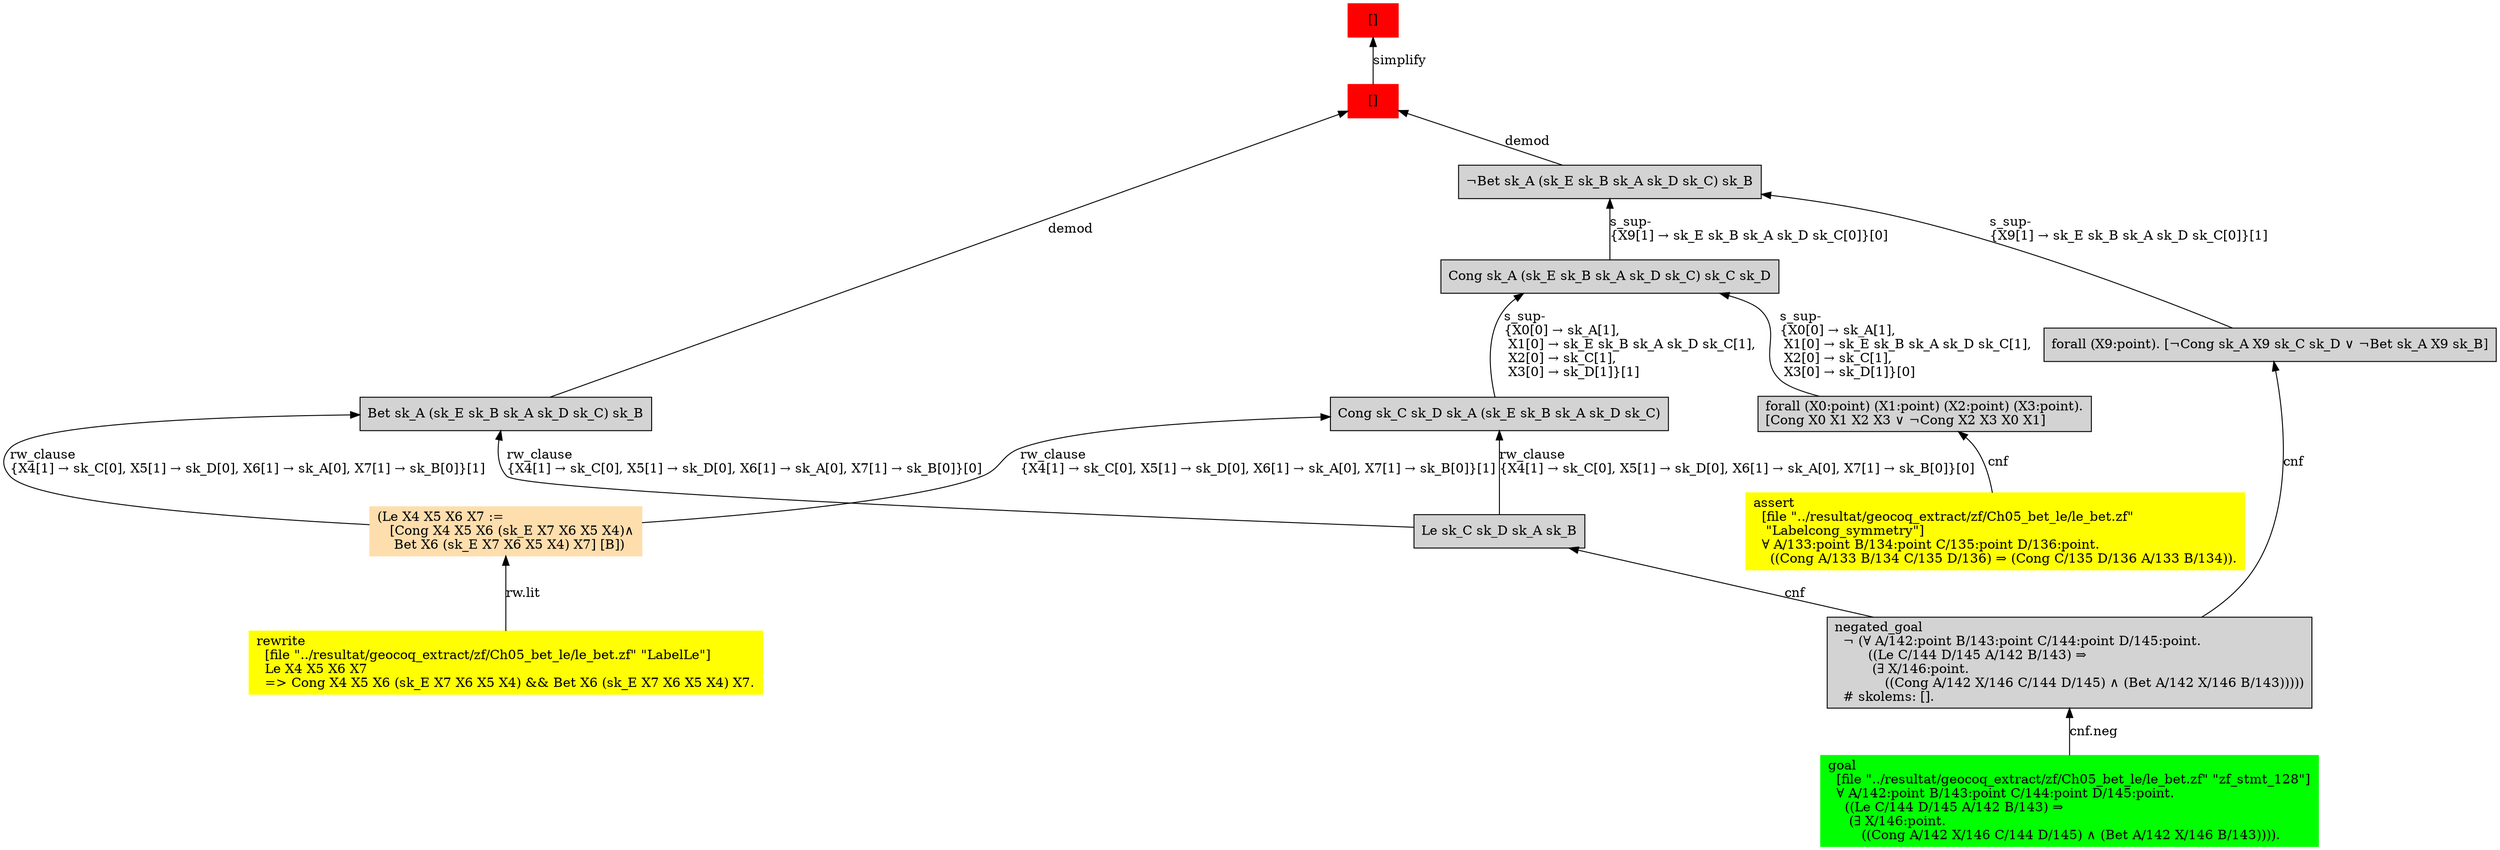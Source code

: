 digraph "unsat_graph" {
  vertex_0 [color=red, label="[]", shape=box, style=filled];
  vertex_0 -> vertex_1 [label="simplify", dir="back"];
  vertex_1 [color=red, label="[]", shape=box, style=filled];
  vertex_1 -> vertex_2 [label="demod", dir="back"];
  vertex_2 [shape=box, label="Bet sk_A (sk_E sk_B sk_A sk_D sk_C) sk_B\l", style=filled];
  vertex_2 -> vertex_3 [label="rw_clause\l\{X4[1] → sk_C[0], X5[1] → sk_D[0], X6[1] → sk_A[0], X7[1] → sk_B[0]\}[1]\l", dir="back"];
  vertex_3 [color=navajowhite, shape=box, label="(Le X4 X5 X6 X7 :=\l   [Cong X4 X5 X6 (sk_E X7 X6 X5 X4)∧\l    Bet X6 (sk_E X7 X6 X5 X4) X7] [B])\l", style=filled];
  vertex_3 -> vertex_4 [label="rw.lit", dir="back"];
  vertex_4 [color=yellow, shape=box, label="rewrite\l  [file \"../resultat/geocoq_extract/zf/Ch05_bet_le/le_bet.zf\" \"LabelLe\"]\l  Le X4 X5 X6 X7\l  =\> Cong X4 X5 X6 (sk_E X7 X6 X5 X4) && Bet X6 (sk_E X7 X6 X5 X4) X7.\l", style=filled];
  vertex_2 -> vertex_5 [label="rw_clause\l\{X4[1] → sk_C[0], X5[1] → sk_D[0], X6[1] → sk_A[0], X7[1] → sk_B[0]\}[0]\l", dir="back"];
  vertex_5 [shape=box, label="Le sk_C sk_D sk_A sk_B\l", style=filled];
  vertex_5 -> vertex_6 [label="cnf", dir="back"];
  vertex_6 [shape=box, label="negated_goal\l  ¬ (∀ A/142:point B/143:point C/144:point D/145:point.\l        ((Le C/144 D/145 A/142 B/143) ⇒\l         (∃ X/146:point.\l            ((Cong A/142 X/146 C/144 D/145) ∧ (Bet A/142 X/146 B/143)))))\l  # skolems: [].\l", style=filled];
  vertex_6 -> vertex_7 [label="cnf.neg", dir="back"];
  vertex_7 [color=green, shape=box, label="goal\l  [file \"../resultat/geocoq_extract/zf/Ch05_bet_le/le_bet.zf\" \"zf_stmt_128\"]\l  ∀ A/142:point B/143:point C/144:point D/145:point.\l    ((Le C/144 D/145 A/142 B/143) ⇒\l     (∃ X/146:point.\l        ((Cong A/142 X/146 C/144 D/145) ∧ (Bet A/142 X/146 B/143)))).\l", style=filled];
  vertex_1 -> vertex_8 [label="demod", dir="back"];
  vertex_8 [shape=box, label="¬Bet sk_A (sk_E sk_B sk_A sk_D sk_C) sk_B\l", style=filled];
  vertex_8 -> vertex_9 [label="s_sup-\l\{X9[1] → sk_E sk_B sk_A sk_D sk_C[0]\}[1]\l", dir="back"];
  vertex_9 [shape=box, label="forall (X9:point). [¬Cong sk_A X9 sk_C sk_D ∨ ¬Bet sk_A X9 sk_B]\l", style=filled];
  vertex_9 -> vertex_6 [label="cnf", dir="back"];
  vertex_8 -> vertex_10 [label="s_sup-\l\{X9[1] → sk_E sk_B sk_A sk_D sk_C[0]\}[0]\l", dir="back"];
  vertex_10 [shape=box, label="Cong sk_A (sk_E sk_B sk_A sk_D sk_C) sk_C sk_D\l", style=filled];
  vertex_10 -> vertex_11 [label="s_sup-\l\{X0[0] → sk_A[1], \l X1[0] → sk_E sk_B sk_A sk_D sk_C[1], \l X2[0] → sk_C[1], \l X3[0] → sk_D[1]\}[0]\l", dir="back"];
  vertex_11 [shape=box, label="forall (X0:point) (X1:point) (X2:point) (X3:point).\l[Cong X0 X1 X2 X3 ∨ ¬Cong X2 X3 X0 X1]\l", style=filled];
  vertex_11 -> vertex_12 [label="cnf", dir="back"];
  vertex_12 [color=yellow, shape=box, label="assert\l  [file \"../resultat/geocoq_extract/zf/Ch05_bet_le/le_bet.zf\" \l   \"Labelcong_symmetry\"]\l  ∀ A/133:point B/134:point C/135:point D/136:point.\l    ((Cong A/133 B/134 C/135 D/136) ⇒ (Cong C/135 D/136 A/133 B/134)).\l", style=filled];
  vertex_10 -> vertex_13 [label="s_sup-\l\{X0[0] → sk_A[1], \l X1[0] → sk_E sk_B sk_A sk_D sk_C[1], \l X2[0] → sk_C[1], \l X3[0] → sk_D[1]\}[1]\l", dir="back"];
  vertex_13 [shape=box, label="Cong sk_C sk_D sk_A (sk_E sk_B sk_A sk_D sk_C)\l", style=filled];
  vertex_13 -> vertex_3 [label="rw_clause\l\{X4[1] → sk_C[0], X5[1] → sk_D[0], X6[1] → sk_A[0], X7[1] → sk_B[0]\}[1]\l", dir="back"];
  vertex_13 -> vertex_5 [label="rw_clause\l\{X4[1] → sk_C[0], X5[1] → sk_D[0], X6[1] → sk_A[0], X7[1] → sk_B[0]\}[0]\l", dir="back"];
  }



